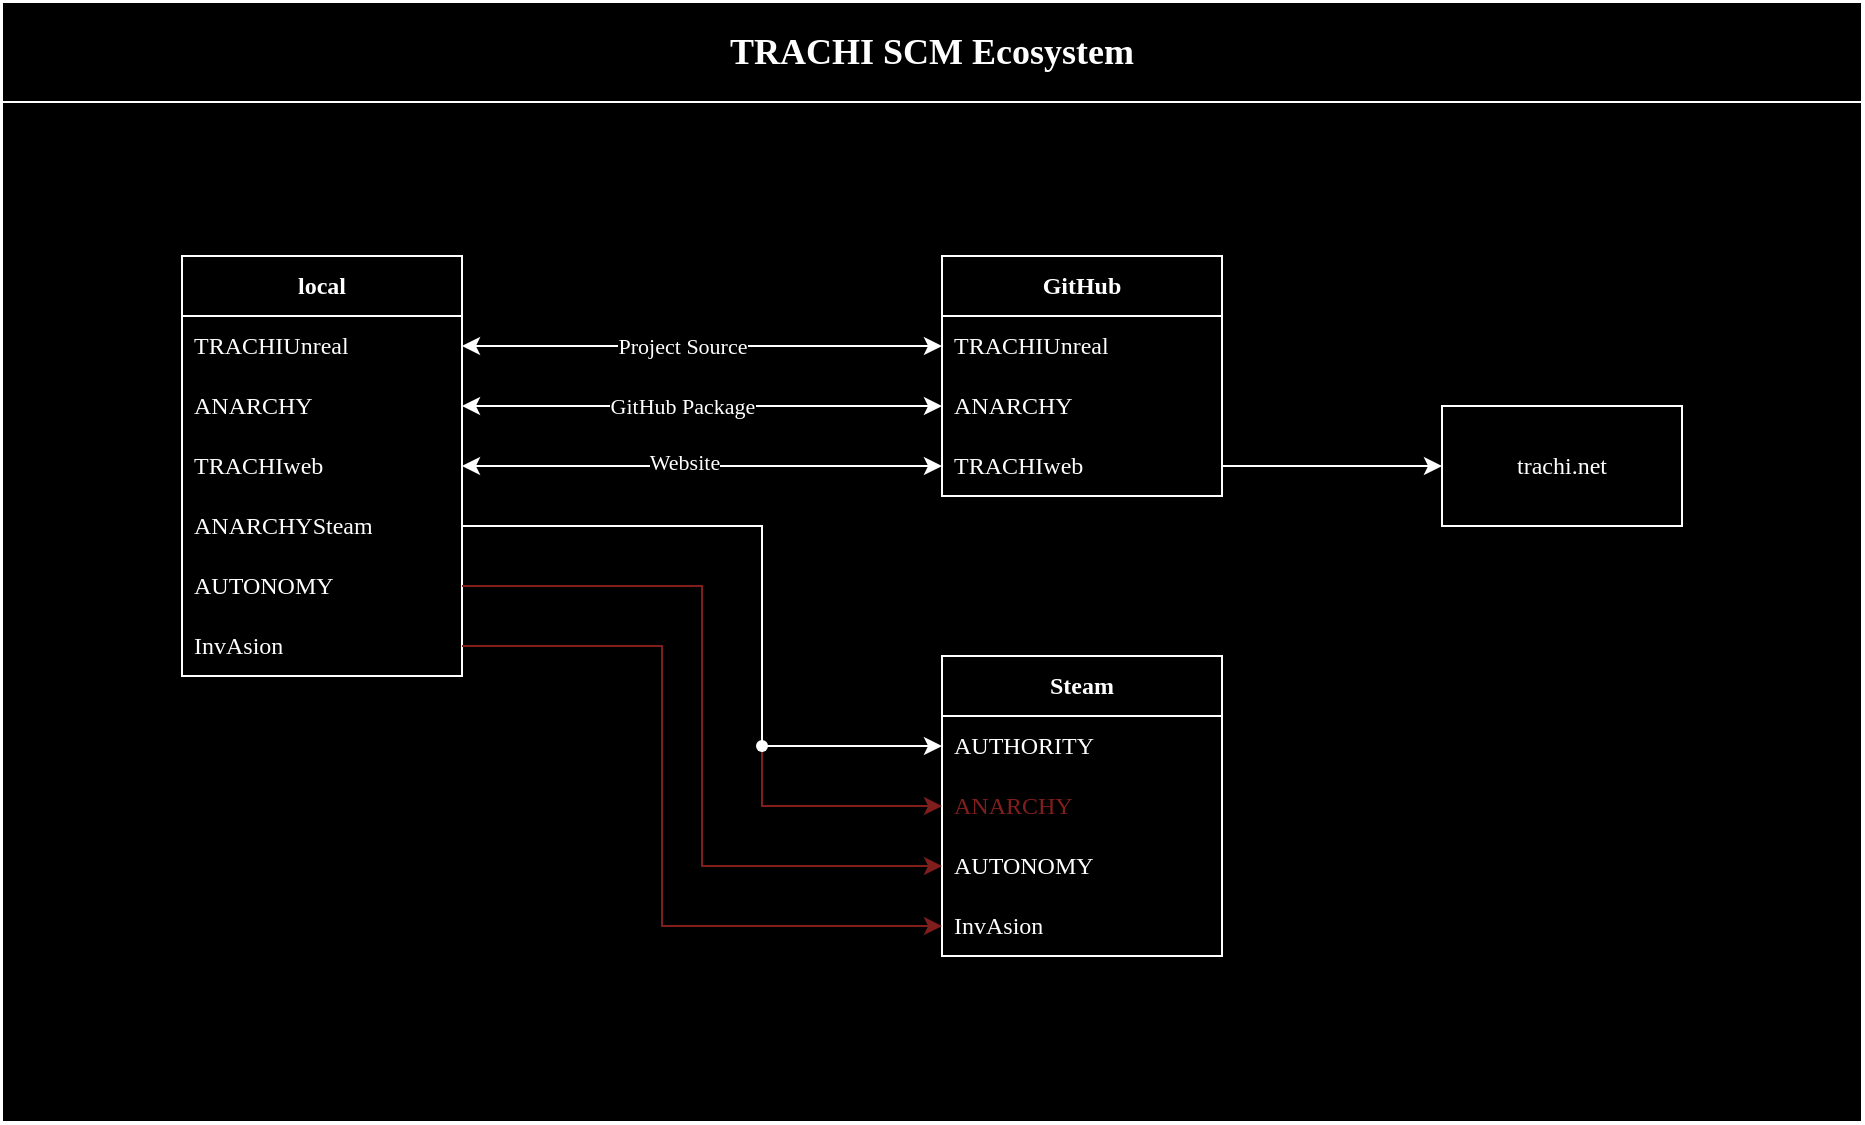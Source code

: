 <mxfile version="20.8.11" type="github">
  <diagram id="prtHgNgQTEPvFCAcTncT" name="Page-1">
    <mxGraphModel dx="603" dy="768" grid="1" gridSize="10" guides="1" tooltips="1" connect="1" arrows="1" fold="1" page="1" pageScale="1" pageWidth="827" pageHeight="1169" math="0" shadow="0">
      <root>
        <mxCell id="0" />
        <mxCell id="1" parent="0" />
        <mxCell id="U35MboQYNCDHYeBfsKGN-50" value="&lt;h2&gt;TRACHI SCM Ecosystem&lt;/h2&gt;" style="swimlane;whiteSpace=wrap;html=1;comic=0;fontFamily=Jost;fontSource=https%3A%2F%2Ffonts.googleapis.com%2Fcss%3Ffamily%3DJost;fontColor=#FFFFFF;fillColor=#000000;container=0;treeFolding=0;treeMoving=0;pointerEvents=1;enumerate=0;swimlaneFillColor=#000000;strokeColor=#FFFFFF;startSize=50;" vertex="1" parent="1">
          <mxGeometry x="1060" y="400" width="930" height="560" as="geometry" />
        </mxCell>
        <mxCell id="U35MboQYNCDHYeBfsKGN-62" value="" style="group" vertex="1" connectable="0" parent="U35MboQYNCDHYeBfsKGN-50">
          <mxGeometry x="90" y="127" width="750" height="350" as="geometry" />
        </mxCell>
        <mxCell id="U35MboQYNCDHYeBfsKGN-4" value="trachi.net" style="rounded=0;whiteSpace=wrap;html=1;fontFamily=Jost;fontSource=https%3A%2F%2Ffonts.googleapis.com%2Fcss%3Ffamily%3DJost;strokeColor=#FFFFFF;fontColor=#FFFFFF;fillColor=#000000;" vertex="1" parent="U35MboQYNCDHYeBfsKGN-62">
          <mxGeometry x="630" y="75" width="120" height="60" as="geometry" />
        </mxCell>
        <mxCell id="U35MboQYNCDHYeBfsKGN-7" value="&lt;div&gt;&lt;b&gt;GitHub&lt;/b&gt;&lt;/div&gt;" style="swimlane;fontStyle=0;childLayout=stackLayout;horizontal=1;startSize=30;horizontalStack=0;resizeParent=1;resizeParentMax=0;resizeLast=0;collapsible=1;marginBottom=0;whiteSpace=wrap;html=1;comic=0;fontFamily=Jost;fontSource=https%3A%2F%2Ffonts.googleapis.com%2Fcss%3Ffamily%3DJost;strokeColor=#FFFFFF;fontColor=#FFFFFF;fillColor=#000000;" vertex="1" parent="U35MboQYNCDHYeBfsKGN-62">
          <mxGeometry x="380" width="140" height="120" as="geometry" />
        </mxCell>
        <mxCell id="U35MboQYNCDHYeBfsKGN-8" value="TRACHIUnreal" style="text;strokeColor=none;fillColor=none;align=left;verticalAlign=middle;spacingLeft=4;spacingRight=4;overflow=hidden;points=[[0,0.5],[1,0.5]];portConstraint=eastwest;rotatable=0;whiteSpace=wrap;html=1;fontFamily=Jost;fontSource=https%3A%2F%2Ffonts.googleapis.com%2Fcss%3Ffamily%3DJost;fontColor=#FFFFFF;" vertex="1" parent="U35MboQYNCDHYeBfsKGN-7">
          <mxGeometry y="30" width="140" height="30" as="geometry" />
        </mxCell>
        <mxCell id="U35MboQYNCDHYeBfsKGN-9" value="ANARCHY" style="text;strokeColor=none;fillColor=none;align=left;verticalAlign=middle;spacingLeft=4;spacingRight=4;overflow=hidden;points=[[0,0.5],[1,0.5]];portConstraint=eastwest;rotatable=0;whiteSpace=wrap;html=1;fontFamily=Jost;fontSource=https%3A%2F%2Ffonts.googleapis.com%2Fcss%3Ffamily%3DJost;fontColor=#FFFFFF;" vertex="1" parent="U35MboQYNCDHYeBfsKGN-7">
          <mxGeometry y="60" width="140" height="30" as="geometry" />
        </mxCell>
        <mxCell id="U35MboQYNCDHYeBfsKGN-10" value="TRACHIweb" style="text;strokeColor=none;fillColor=none;align=left;verticalAlign=middle;spacingLeft=4;spacingRight=4;overflow=hidden;points=[[0,0.5],[1,0.5]];portConstraint=eastwest;rotatable=0;whiteSpace=wrap;html=1;fontFamily=Jost;fontSource=https%3A%2F%2Ffonts.googleapis.com%2Fcss%3Ffamily%3DJost;fontColor=#FFFFFF;" vertex="1" parent="U35MboQYNCDHYeBfsKGN-7">
          <mxGeometry y="90" width="140" height="30" as="geometry" />
        </mxCell>
        <mxCell id="U35MboQYNCDHYeBfsKGN-11" style="edgeStyle=orthogonalEdgeStyle;rounded=0;orthogonalLoop=1;jettySize=auto;html=1;fontFamily=Jost;fontSource=https%3A%2F%2Ffonts.googleapis.com%2Fcss%3Ffamily%3DJost;fontColor=#FFFFFF;strokeColor=#FFFFFF;" edge="1" parent="U35MboQYNCDHYeBfsKGN-62" source="U35MboQYNCDHYeBfsKGN-10" target="U35MboQYNCDHYeBfsKGN-4">
          <mxGeometry relative="1" as="geometry">
            <mxPoint x="670" y="105" as="targetPoint" />
          </mxGeometry>
        </mxCell>
        <mxCell id="U35MboQYNCDHYeBfsKGN-12" value="&lt;div&gt;&lt;b&gt;local&lt;/b&gt;&lt;/div&gt;" style="swimlane;fontStyle=0;childLayout=stackLayout;horizontal=1;startSize=30;horizontalStack=0;resizeParent=1;resizeParentMax=0;resizeLast=0;collapsible=1;marginBottom=0;whiteSpace=wrap;html=1;comic=0;fontFamily=Jost;fontSource=https%3A%2F%2Ffonts.googleapis.com%2Fcss%3Ffamily%3DJost;strokeColor=#FFFFFF;fontColor=#FFFFFF;fillColor=#000000;" vertex="1" parent="U35MboQYNCDHYeBfsKGN-62">
          <mxGeometry width="140" height="210" as="geometry" />
        </mxCell>
        <mxCell id="U35MboQYNCDHYeBfsKGN-13" value="TRACHIUnreal" style="text;strokeColor=none;fillColor=none;align=left;verticalAlign=middle;spacingLeft=4;spacingRight=4;overflow=hidden;points=[[0,0.5],[1,0.5]];portConstraint=eastwest;rotatable=0;whiteSpace=wrap;html=1;fontFamily=Jost;fontSource=https%3A%2F%2Ffonts.googleapis.com%2Fcss%3Ffamily%3DJost;fontColor=#FFFFFF;" vertex="1" parent="U35MboQYNCDHYeBfsKGN-12">
          <mxGeometry y="30" width="140" height="30" as="geometry" />
        </mxCell>
        <mxCell id="U35MboQYNCDHYeBfsKGN-14" value="ANARCHY" style="text;strokeColor=none;fillColor=none;align=left;verticalAlign=middle;spacingLeft=4;spacingRight=4;overflow=hidden;points=[[0,0.5],[1,0.5]];portConstraint=eastwest;rotatable=0;whiteSpace=wrap;html=1;fontFamily=Jost;fontSource=https%3A%2F%2Ffonts.googleapis.com%2Fcss%3Ffamily%3DJost;fontColor=#FFFFFF;" vertex="1" parent="U35MboQYNCDHYeBfsKGN-12">
          <mxGeometry y="60" width="140" height="30" as="geometry" />
        </mxCell>
        <mxCell id="U35MboQYNCDHYeBfsKGN-15" value="TRACHIweb" style="text;strokeColor=none;fillColor=none;align=left;verticalAlign=middle;spacingLeft=4;spacingRight=4;overflow=hidden;points=[[0,0.5],[1,0.5]];portConstraint=eastwest;rotatable=0;whiteSpace=wrap;html=1;fontFamily=Jost;fontSource=https%3A%2F%2Ffonts.googleapis.com%2Fcss%3Ffamily%3DJost;fontColor=#FFFFFF;" vertex="1" parent="U35MboQYNCDHYeBfsKGN-12">
          <mxGeometry y="90" width="140" height="30" as="geometry" />
        </mxCell>
        <mxCell id="U35MboQYNCDHYeBfsKGN-26" value="&lt;div&gt;ANARCHYSteam&lt;/div&gt;" style="text;strokeColor=none;fillColor=none;align=left;verticalAlign=middle;spacingLeft=4;spacingRight=4;overflow=hidden;points=[[0,0.5],[1,0.5]];portConstraint=eastwest;rotatable=0;whiteSpace=wrap;html=1;fontFamily=Jost;fontSource=https%3A%2F%2Ffonts.googleapis.com%2Fcss%3Ffamily%3DJost;fontColor=#FFFFFF;" vertex="1" parent="U35MboQYNCDHYeBfsKGN-12">
          <mxGeometry y="120" width="140" height="30" as="geometry" />
        </mxCell>
        <mxCell id="U35MboQYNCDHYeBfsKGN-30" value="&lt;div&gt;AUTONOMY&lt;/div&gt;" style="text;strokeColor=none;fillColor=none;align=left;verticalAlign=middle;spacingLeft=4;spacingRight=4;overflow=hidden;points=[[0,0.5],[1,0.5]];portConstraint=eastwest;rotatable=0;whiteSpace=wrap;html=1;fontFamily=Jost;fontSource=https%3A%2F%2Ffonts.googleapis.com%2Fcss%3Ffamily%3DJost;fontColor=#FFFFFF;" vertex="1" parent="U35MboQYNCDHYeBfsKGN-12">
          <mxGeometry y="150" width="140" height="30" as="geometry" />
        </mxCell>
        <mxCell id="U35MboQYNCDHYeBfsKGN-31" value="&lt;div&gt;InvAsion&lt;/div&gt;" style="text;strokeColor=none;fillColor=none;align=left;verticalAlign=middle;spacingLeft=4;spacingRight=4;overflow=hidden;points=[[0,0.5],[1,0.5]];portConstraint=eastwest;rotatable=0;whiteSpace=wrap;html=1;fontFamily=Jost;fontSource=https%3A%2F%2Ffonts.googleapis.com%2Fcss%3Ffamily%3DJost;fontColor=#FFFFFF;" vertex="1" parent="U35MboQYNCDHYeBfsKGN-12">
          <mxGeometry y="180" width="140" height="30" as="geometry" />
        </mxCell>
        <mxCell id="U35MboQYNCDHYeBfsKGN-16" value="&lt;div&gt;&lt;b&gt;Steam&lt;/b&gt;&lt;/div&gt;" style="swimlane;fontStyle=0;childLayout=stackLayout;horizontal=1;startSize=30;horizontalStack=0;resizeParent=1;resizeParentMax=0;resizeLast=0;collapsible=1;marginBottom=0;whiteSpace=wrap;html=1;comic=0;fontFamily=Jost;fontSource=https%3A%2F%2Ffonts.googleapis.com%2Fcss%3Ffamily%3DJost;strokeColor=#FFFFFF;fontColor=#FFFFFF;fillColor=#000000;" vertex="1" parent="U35MboQYNCDHYeBfsKGN-62">
          <mxGeometry x="380" y="200" width="140" height="150" as="geometry" />
        </mxCell>
        <mxCell id="U35MboQYNCDHYeBfsKGN-17" value="AUTHORITY" style="text;strokeColor=none;fillColor=none;align=left;verticalAlign=middle;spacingLeft=4;spacingRight=4;overflow=hidden;points=[[0,0.5],[1,0.5]];portConstraint=eastwest;rotatable=0;whiteSpace=wrap;html=1;fontFamily=Jost;fontSource=https%3A%2F%2Ffonts.googleapis.com%2Fcss%3Ffamily%3DJost;fontColor=#FFFFFF;" vertex="1" parent="U35MboQYNCDHYeBfsKGN-16">
          <mxGeometry y="30" width="140" height="30" as="geometry" />
        </mxCell>
        <mxCell id="U35MboQYNCDHYeBfsKGN-58" value="ANARCHY" style="text;strokeColor=none;fillColor=none;align=left;verticalAlign=middle;spacingLeft=4;spacingRight=4;overflow=hidden;points=[[0,0.5],[1,0.5]];portConstraint=eastwest;rotatable=0;whiteSpace=wrap;html=1;fontFamily=Jost;fontSource=https%3A%2F%2Ffonts.googleapis.com%2Fcss%3Ffamily%3DJost;fontColor=#801E1E;" vertex="1" parent="U35MboQYNCDHYeBfsKGN-16">
          <mxGeometry y="60" width="140" height="30" as="geometry" />
        </mxCell>
        <mxCell id="U35MboQYNCDHYeBfsKGN-19" value="&lt;div&gt;AUTONOMY&lt;/div&gt;" style="text;strokeColor=none;fillColor=none;align=left;verticalAlign=middle;spacingLeft=4;spacingRight=4;overflow=hidden;points=[[0,0.5],[1,0.5]];portConstraint=eastwest;rotatable=0;whiteSpace=wrap;html=1;fontFamily=Jost;fontSource=https%3A%2F%2Ffonts.googleapis.com%2Fcss%3Ffamily%3DJost;fontColor=#FFFFFF;" vertex="1" parent="U35MboQYNCDHYeBfsKGN-16">
          <mxGeometry y="90" width="140" height="30" as="geometry" />
        </mxCell>
        <mxCell id="U35MboQYNCDHYeBfsKGN-21" value="&lt;div&gt;InvAsion&lt;/div&gt;" style="text;strokeColor=none;fillColor=none;align=left;verticalAlign=middle;spacingLeft=4;spacingRight=4;overflow=hidden;points=[[0,0.5],[1,0.5]];portConstraint=eastwest;rotatable=0;whiteSpace=wrap;html=1;fontFamily=Jost;fontSource=https%3A%2F%2Ffonts.googleapis.com%2Fcss%3Ffamily%3DJost;fontColor=#FFFFFF;" vertex="1" parent="U35MboQYNCDHYeBfsKGN-16">
          <mxGeometry y="120" width="140" height="30" as="geometry" />
        </mxCell>
        <mxCell id="U35MboQYNCDHYeBfsKGN-22" style="edgeStyle=orthogonalEdgeStyle;rounded=0;orthogonalLoop=1;jettySize=auto;html=1;fontColor=#FFFFFF;startArrow=classic;startFill=1;fontFamily=Jost;fontSource=https%3A%2F%2Ffonts.googleapis.com%2Fcss%3Ffamily%3DJost;strokeColor=#FFFFFF;" edge="1" parent="U35MboQYNCDHYeBfsKGN-62" source="U35MboQYNCDHYeBfsKGN-13" target="U35MboQYNCDHYeBfsKGN-8">
          <mxGeometry relative="1" as="geometry" />
        </mxCell>
        <mxCell id="U35MboQYNCDHYeBfsKGN-38" value="&lt;div&gt;Project Source&lt;/div&gt;" style="edgeLabel;html=1;align=center;verticalAlign=middle;resizable=0;points=[];fontFamily=Jost;fontColor=#FFFFFF;labelBackgroundColor=#000000;" vertex="1" connectable="0" parent="U35MboQYNCDHYeBfsKGN-22">
          <mxGeometry x="-0.184" y="-1" relative="1" as="geometry">
            <mxPoint x="12" y="-1" as="offset" />
          </mxGeometry>
        </mxCell>
        <mxCell id="U35MboQYNCDHYeBfsKGN-24" style="edgeStyle=orthogonalEdgeStyle;rounded=0;orthogonalLoop=1;jettySize=auto;html=1;exitX=1;exitY=0.5;exitDx=0;exitDy=0;fontColor=#FFFFFF;startArrow=classic;startFill=1;fontFamily=Jost;fontSource=https%3A%2F%2Ffonts.googleapis.com%2Fcss%3Ffamily%3DJost;strokeColor=#FFFFFF;" edge="1" parent="U35MboQYNCDHYeBfsKGN-62" source="U35MboQYNCDHYeBfsKGN-14" target="U35MboQYNCDHYeBfsKGN-9">
          <mxGeometry relative="1" as="geometry" />
        </mxCell>
        <mxCell id="U35MboQYNCDHYeBfsKGN-39" value="&lt;div&gt;GitHub Package&lt;/div&gt;" style="edgeLabel;html=1;align=center;verticalAlign=middle;resizable=0;points=[];fontFamily=Jost;fontColor=#FFFFFF;labelBackgroundColor=#000000;" vertex="1" connectable="0" parent="U35MboQYNCDHYeBfsKGN-24">
          <mxGeometry x="-0.123" y="2" relative="1" as="geometry">
            <mxPoint x="5" y="2" as="offset" />
          </mxGeometry>
        </mxCell>
        <mxCell id="U35MboQYNCDHYeBfsKGN-27" style="edgeStyle=orthogonalEdgeStyle;rounded=0;orthogonalLoop=1;jettySize=auto;html=1;fontColor=#FFFFFF;startArrow=none;startFill=0;fontFamily=Jost;fontSource=https%3A%2F%2Ffonts.googleapis.com%2Fcss%3Ffamily%3DJost;strokeColor=#FFFFFF;" edge="1" parent="U35MboQYNCDHYeBfsKGN-62" source="U35MboQYNCDHYeBfsKGN-26" target="U35MboQYNCDHYeBfsKGN-17">
          <mxGeometry relative="1" as="geometry">
            <Array as="points">
              <mxPoint x="290" y="135" />
              <mxPoint x="290" y="245" />
            </Array>
          </mxGeometry>
        </mxCell>
        <mxCell id="U35MboQYNCDHYeBfsKGN-29" style="edgeStyle=orthogonalEdgeStyle;rounded=0;orthogonalLoop=1;jettySize=auto;html=1;fontColor=#FFFFFF;startArrow=classic;startFill=1;fontFamily=Jost;fontSource=https%3A%2F%2Ffonts.googleapis.com%2Fcss%3Ffamily%3DJost;strokeColor=#FFFFFF;" edge="1" parent="U35MboQYNCDHYeBfsKGN-62" source="U35MboQYNCDHYeBfsKGN-15" target="U35MboQYNCDHYeBfsKGN-10">
          <mxGeometry relative="1" as="geometry" />
        </mxCell>
        <mxCell id="U35MboQYNCDHYeBfsKGN-40" value="&lt;div&gt;Website&lt;/div&gt;" style="edgeLabel;html=1;align=center;verticalAlign=middle;resizable=0;points=[];fontFamily=Jost;fontColor=#FFFFFF;labelBackgroundColor=#000000;" vertex="1" connectable="0" parent="U35MboQYNCDHYeBfsKGN-29">
          <mxGeometry x="-0.213" y="-1" relative="1" as="geometry">
            <mxPoint x="16" y="-3" as="offset" />
          </mxGeometry>
        </mxCell>
        <mxCell id="U35MboQYNCDHYeBfsKGN-32" style="edgeStyle=orthogonalEdgeStyle;rounded=0;orthogonalLoop=1;jettySize=auto;html=1;entryX=0;entryY=0.5;entryDx=0;entryDy=0;fontColor=#FFFFFF;startArrow=none;startFill=0;strokeColor=#801E1E;fontFamily=Jost;fontSource=https%3A%2F%2Ffonts.googleapis.com%2Fcss%3Ffamily%3DJost;" edge="1" parent="U35MboQYNCDHYeBfsKGN-62" source="U35MboQYNCDHYeBfsKGN-30" target="U35MboQYNCDHYeBfsKGN-19">
          <mxGeometry relative="1" as="geometry" />
        </mxCell>
        <mxCell id="U35MboQYNCDHYeBfsKGN-33" style="edgeStyle=orthogonalEdgeStyle;rounded=0;orthogonalLoop=1;jettySize=auto;html=1;strokeColor=#801E1E;fontColor=#FFFFFF;startArrow=none;startFill=0;fontFamily=Jost;fontSource=https%3A%2F%2Ffonts.googleapis.com%2Fcss%3Ffamily%3DJost;entryX=0;entryY=0.5;entryDx=0;entryDy=0;" edge="1" parent="U35MboQYNCDHYeBfsKGN-62" source="U35MboQYNCDHYeBfsKGN-31" target="U35MboQYNCDHYeBfsKGN-21">
          <mxGeometry relative="1" as="geometry">
            <Array as="points">
              <mxPoint x="240" y="195" />
              <mxPoint x="240" y="335" />
            </Array>
          </mxGeometry>
        </mxCell>
        <mxCell id="U35MboQYNCDHYeBfsKGN-61" style="edgeStyle=orthogonalEdgeStyle;rounded=0;orthogonalLoop=1;jettySize=auto;html=1;strokeColor=#801E1E;fontFamily=Jost;fontSource=https%3A%2F%2Ffonts.googleapis.com%2Fcss%3Ffamily%3DJost;fontColor=#801E1E;startArrow=none;startFill=0;" edge="1" parent="U35MboQYNCDHYeBfsKGN-62" source="U35MboQYNCDHYeBfsKGN-60" target="U35MboQYNCDHYeBfsKGN-58">
          <mxGeometry relative="1" as="geometry" />
        </mxCell>
        <mxCell id="U35MboQYNCDHYeBfsKGN-60" value="" style="shape=waypoint;sketch=0;fillStyle=solid;size=6;pointerEvents=1;points=[];fillColor=none;resizable=0;rotatable=0;perimeter=centerPerimeter;snapToPoint=1;labelBackgroundColor=#000000;comic=0;strokeColor=#FFFFFF;fontFamily=Jost;fontSource=https%3A%2F%2Ffonts.googleapis.com%2Fcss%3Ffamily%3DJost;fontColor=#801E1E;" vertex="1" parent="U35MboQYNCDHYeBfsKGN-62">
          <mxGeometry x="280" y="235" width="20" height="20" as="geometry" />
        </mxCell>
      </root>
    </mxGraphModel>
  </diagram>
</mxfile>

